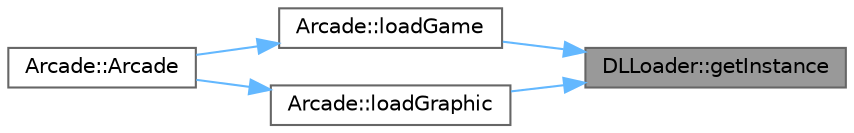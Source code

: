 digraph "DLLoader::getInstance"
{
 // LATEX_PDF_SIZE
  bgcolor="transparent";
  edge [fontname=Helvetica,fontsize=10,labelfontname=Helvetica,labelfontsize=10];
  node [fontname=Helvetica,fontsize=10,shape=box,height=0.2,width=0.4];
  rankdir="RL";
  Node1 [label="DLLoader::getInstance",height=0.2,width=0.4,color="gray40", fillcolor="grey60", style="filled", fontcolor="black",tooltip=" "];
  Node1 -> Node2 [dir="back",color="steelblue1",style="solid"];
  Node2 [label="Arcade::loadGame",height=0.2,width=0.4,color="grey40", fillcolor="white", style="filled",URL="$classArcade.html#a6bf1c6af608ef61ff1c0bfb82046c3e9",tooltip=" "];
  Node2 -> Node3 [dir="back",color="steelblue1",style="solid"];
  Node3 [label="Arcade::Arcade",height=0.2,width=0.4,color="grey40", fillcolor="white", style="filled",URL="$classArcade.html#a9efa046601eee640caa86c7fa24a76f5",tooltip=" "];
  Node1 -> Node4 [dir="back",color="steelblue1",style="solid"];
  Node4 [label="Arcade::loadGraphic",height=0.2,width=0.4,color="grey40", fillcolor="white", style="filled",URL="$classArcade.html#a3a80a76ad9108debc160bd86a7e21a22",tooltip=" "];
  Node4 -> Node3 [dir="back",color="steelblue1",style="solid"];
}
